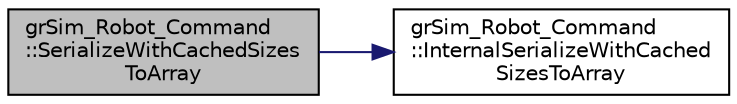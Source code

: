 digraph "grSim_Robot_Command::SerializeWithCachedSizesToArray"
{
 // INTERACTIVE_SVG=YES
  edge [fontname="Helvetica",fontsize="10",labelfontname="Helvetica",labelfontsize="10"];
  node [fontname="Helvetica",fontsize="10",shape=record];
  rankdir="LR";
  Node1 [label="grSim_Robot_Command\l::SerializeWithCachedSizes\lToArray",height=0.2,width=0.4,color="black", fillcolor="grey75", style="filled", fontcolor="black"];
  Node1 -> Node2 [color="midnightblue",fontsize="10",style="solid",fontname="Helvetica"];
  Node2 [label="grSim_Robot_Command\l::InternalSerializeWithCached\lSizesToArray",height=0.2,width=0.4,color="black", fillcolor="white", style="filled",URL="$d1/d68/classgr_sim___robot___command.html#a0bbdfced6d3b90c4973c35667732729b"];
}
